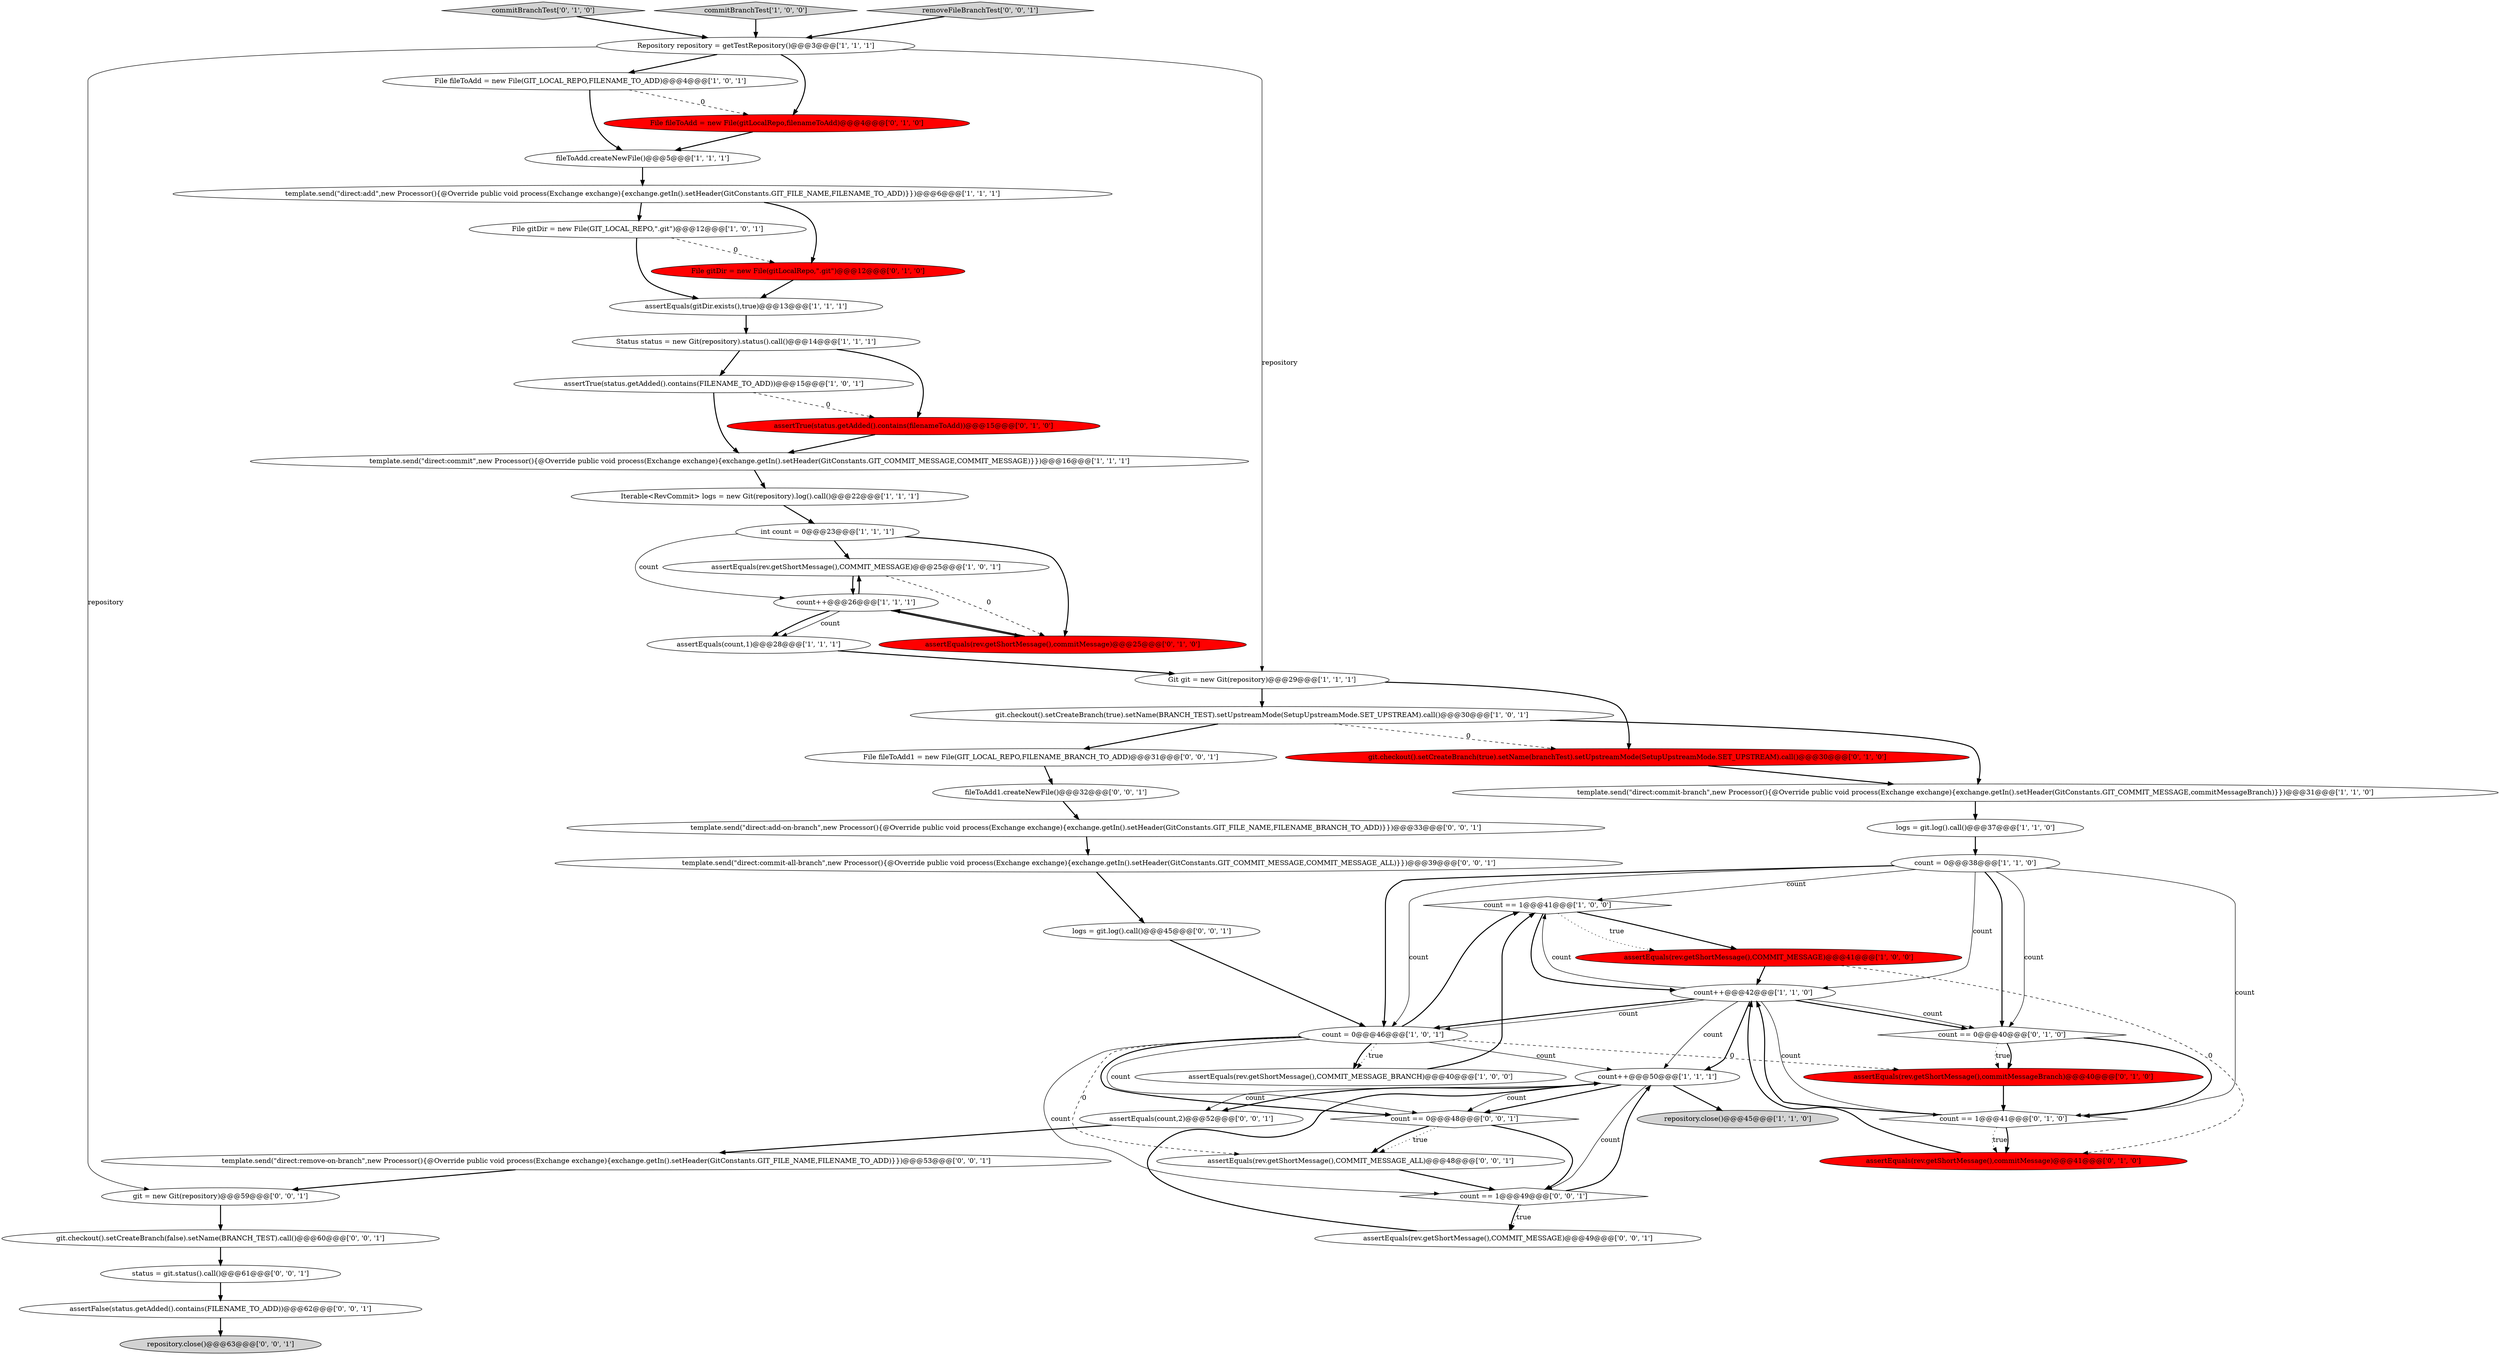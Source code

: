 digraph {
40 [style = filled, label = "repository.close()@@@63@@@['0', '0', '1']", fillcolor = lightgray, shape = ellipse image = "AAA0AAABBB3BBB"];
42 [style = filled, label = "template.send(\"direct:commit-all-branch\",new Processor(){@Override public void process(Exchange exchange){exchange.getIn().setHeader(GitConstants.GIT_COMMIT_MESSAGE,COMMIT_MESSAGE_ALL)}})@@@39@@@['0', '0', '1']", fillcolor = white, shape = ellipse image = "AAA0AAABBB3BBB"];
25 [style = filled, label = "Repository repository = getTestRepository()@@@3@@@['1', '1', '1']", fillcolor = white, shape = ellipse image = "AAA0AAABBB1BBB"];
19 [style = filled, label = "assertEquals(rev.getShortMessage(),COMMIT_MESSAGE)@@@25@@@['1', '0', '1']", fillcolor = white, shape = ellipse image = "AAA0AAABBB1BBB"];
21 [style = filled, label = "count++@@@26@@@['1', '1', '1']", fillcolor = white, shape = ellipse image = "AAA0AAABBB1BBB"];
15 [style = filled, label = "count = 0@@@38@@@['1', '1', '0']", fillcolor = white, shape = ellipse image = "AAA0AAABBB1BBB"];
44 [style = filled, label = "fileToAdd1.createNewFile()@@@32@@@['0', '0', '1']", fillcolor = white, shape = ellipse image = "AAA0AAABBB3BBB"];
5 [style = filled, label = "assertEquals(gitDir.exists(),true)@@@13@@@['1', '1', '1']", fillcolor = white, shape = ellipse image = "AAA0AAABBB1BBB"];
8 [style = filled, label = "template.send(\"direct:commit\",new Processor(){@Override public void process(Exchange exchange){exchange.getIn().setHeader(GitConstants.GIT_COMMIT_MESSAGE,COMMIT_MESSAGE)}})@@@16@@@['1', '1', '1']", fillcolor = white, shape = ellipse image = "AAA0AAABBB1BBB"];
11 [style = filled, label = "assertEquals(rev.getShortMessage(),COMMIT_MESSAGE_BRANCH)@@@40@@@['1', '0', '0']", fillcolor = white, shape = ellipse image = "AAA0AAABBB1BBB"];
35 [style = filled, label = "File fileToAdd = new File(gitLocalRepo,filenameToAdd)@@@4@@@['0', '1', '0']", fillcolor = red, shape = ellipse image = "AAA1AAABBB2BBB"];
45 [style = filled, label = "status = git.status().call()@@@61@@@['0', '0', '1']", fillcolor = white, shape = ellipse image = "AAA0AAABBB3BBB"];
32 [style = filled, label = "assertEquals(rev.getShortMessage(),commitMessageBranch)@@@40@@@['0', '1', '0']", fillcolor = red, shape = ellipse image = "AAA1AAABBB2BBB"];
6 [style = filled, label = "Git git = new Git(repository)@@@29@@@['1', '1', '1']", fillcolor = white, shape = ellipse image = "AAA0AAABBB1BBB"];
33 [style = filled, label = "assertEquals(rev.getShortMessage(),commitMessage)@@@41@@@['0', '1', '0']", fillcolor = red, shape = ellipse image = "AAA1AAABBB2BBB"];
3 [style = filled, label = "fileToAdd.createNewFile()@@@5@@@['1', '1', '1']", fillcolor = white, shape = ellipse image = "AAA0AAABBB1BBB"];
43 [style = filled, label = "assertFalse(status.getAdded().contains(FILENAME_TO_ADD))@@@62@@@['0', '0', '1']", fillcolor = white, shape = ellipse image = "AAA0AAABBB3BBB"];
1 [style = filled, label = "count == 1@@@41@@@['1', '0', '0']", fillcolor = white, shape = diamond image = "AAA0AAABBB1BBB"];
16 [style = filled, label = "int count = 0@@@23@@@['1', '1', '1']", fillcolor = white, shape = ellipse image = "AAA0AAABBB1BBB"];
17 [style = filled, label = "count++@@@42@@@['1', '1', '0']", fillcolor = white, shape = ellipse image = "AAA0AAABBB1BBB"];
24 [style = filled, label = "template.send(\"direct:commit-branch\",new Processor(){@Override public void process(Exchange exchange){exchange.getIn().setHeader(GitConstants.GIT_COMMIT_MESSAGE,commitMessageBranch)}})@@@31@@@['1', '1', '0']", fillcolor = white, shape = ellipse image = "AAA0AAABBB1BBB"];
31 [style = filled, label = "File gitDir = new File(gitLocalRepo,\".git\")@@@12@@@['0', '1', '0']", fillcolor = red, shape = ellipse image = "AAA1AAABBB2BBB"];
28 [style = filled, label = "commitBranchTest['0', '1', '0']", fillcolor = lightgray, shape = diamond image = "AAA0AAABBB2BBB"];
27 [style = filled, label = "count == 1@@@41@@@['0', '1', '0']", fillcolor = white, shape = diamond image = "AAA0AAABBB2BBB"];
36 [style = filled, label = "assertEquals(rev.getShortMessage(),commitMessage)@@@25@@@['0', '1', '0']", fillcolor = red, shape = ellipse image = "AAA1AAABBB2BBB"];
18 [style = filled, label = "commitBranchTest['1', '0', '0']", fillcolor = lightgray, shape = diamond image = "AAA0AAABBB1BBB"];
37 [style = filled, label = "count == 0@@@48@@@['0', '0', '1']", fillcolor = white, shape = diamond image = "AAA0AAABBB3BBB"];
46 [style = filled, label = "logs = git.log().call()@@@45@@@['0', '0', '1']", fillcolor = white, shape = ellipse image = "AAA0AAABBB3BBB"];
20 [style = filled, label = "count = 0@@@46@@@['1', '0', '1']", fillcolor = white, shape = ellipse image = "AAA0AAABBB1BBB"];
10 [style = filled, label = "File gitDir = new File(GIT_LOCAL_REPO,\".git\")@@@12@@@['1', '0', '1']", fillcolor = white, shape = ellipse image = "AAA0AAABBB1BBB"];
29 [style = filled, label = "assertTrue(status.getAdded().contains(filenameToAdd))@@@15@@@['0', '1', '0']", fillcolor = red, shape = ellipse image = "AAA1AAABBB2BBB"];
41 [style = filled, label = "template.send(\"direct:add-on-branch\",new Processor(){@Override public void process(Exchange exchange){exchange.getIn().setHeader(GitConstants.GIT_FILE_NAME,FILENAME_BRANCH_TO_ADD)}})@@@33@@@['0', '0', '1']", fillcolor = white, shape = ellipse image = "AAA0AAABBB3BBB"];
23 [style = filled, label = "repository.close()@@@45@@@['1', '1', '0']", fillcolor = lightgray, shape = ellipse image = "AAA0AAABBB1BBB"];
12 [style = filled, label = "git.checkout().setCreateBranch(true).setName(BRANCH_TEST).setUpstreamMode(SetupUpstreamMode.SET_UPSTREAM).call()@@@30@@@['1', '0', '1']", fillcolor = white, shape = ellipse image = "AAA0AAABBB1BBB"];
50 [style = filled, label = "assertEquals(count,2)@@@52@@@['0', '0', '1']", fillcolor = white, shape = ellipse image = "AAA0AAABBB3BBB"];
52 [style = filled, label = "count == 1@@@49@@@['0', '0', '1']", fillcolor = white, shape = diamond image = "AAA0AAABBB3BBB"];
30 [style = filled, label = "count == 0@@@40@@@['0', '1', '0']", fillcolor = white, shape = diamond image = "AAA0AAABBB2BBB"];
51 [style = filled, label = "removeFileBranchTest['0', '0', '1']", fillcolor = lightgray, shape = diamond image = "AAA0AAABBB3BBB"];
48 [style = filled, label = "assertEquals(rev.getShortMessage(),COMMIT_MESSAGE)@@@49@@@['0', '0', '1']", fillcolor = white, shape = ellipse image = "AAA0AAABBB3BBB"];
9 [style = filled, label = "Iterable<RevCommit> logs = new Git(repository).log().call()@@@22@@@['1', '1', '1']", fillcolor = white, shape = ellipse image = "AAA0AAABBB1BBB"];
13 [style = filled, label = "count++@@@50@@@['1', '1', '1']", fillcolor = white, shape = ellipse image = "AAA0AAABBB1BBB"];
53 [style = filled, label = "git.checkout().setCreateBranch(false).setName(BRANCH_TEST).call()@@@60@@@['0', '0', '1']", fillcolor = white, shape = ellipse image = "AAA0AAABBB3BBB"];
2 [style = filled, label = "assertEquals(rev.getShortMessage(),COMMIT_MESSAGE)@@@41@@@['1', '0', '0']", fillcolor = red, shape = ellipse image = "AAA1AAABBB1BBB"];
47 [style = filled, label = "git = new Git(repository)@@@59@@@['0', '0', '1']", fillcolor = white, shape = ellipse image = "AAA0AAABBB3BBB"];
49 [style = filled, label = "template.send(\"direct:remove-on-branch\",new Processor(){@Override public void process(Exchange exchange){exchange.getIn().setHeader(GitConstants.GIT_FILE_NAME,FILENAME_TO_ADD)}})@@@53@@@['0', '0', '1']", fillcolor = white, shape = ellipse image = "AAA0AAABBB3BBB"];
7 [style = filled, label = "Status status = new Git(repository).status().call()@@@14@@@['1', '1', '1']", fillcolor = white, shape = ellipse image = "AAA0AAABBB1BBB"];
38 [style = filled, label = "assertEquals(rev.getShortMessage(),COMMIT_MESSAGE_ALL)@@@48@@@['0', '0', '1']", fillcolor = white, shape = ellipse image = "AAA0AAABBB3BBB"];
0 [style = filled, label = "template.send(\"direct:add\",new Processor(){@Override public void process(Exchange exchange){exchange.getIn().setHeader(GitConstants.GIT_FILE_NAME,FILENAME_TO_ADD)}})@@@6@@@['1', '1', '1']", fillcolor = white, shape = ellipse image = "AAA0AAABBB1BBB"];
14 [style = filled, label = "assertEquals(count,1)@@@28@@@['1', '1', '1']", fillcolor = white, shape = ellipse image = "AAA0AAABBB1BBB"];
34 [style = filled, label = "git.checkout().setCreateBranch(true).setName(branchTest).setUpstreamMode(SetupUpstreamMode.SET_UPSTREAM).call()@@@30@@@['0', '1', '0']", fillcolor = red, shape = ellipse image = "AAA1AAABBB2BBB"];
22 [style = filled, label = "assertTrue(status.getAdded().contains(FILENAME_TO_ADD))@@@15@@@['1', '0', '1']", fillcolor = white, shape = ellipse image = "AAA0AAABBB1BBB"];
26 [style = filled, label = "logs = git.log().call()@@@37@@@['1', '1', '0']", fillcolor = white, shape = ellipse image = "AAA0AAABBB1BBB"];
4 [style = filled, label = "File fileToAdd = new File(GIT_LOCAL_REPO,FILENAME_TO_ADD)@@@4@@@['1', '0', '1']", fillcolor = white, shape = ellipse image = "AAA0AAABBB1BBB"];
39 [style = filled, label = "File fileToAdd1 = new File(GIT_LOCAL_REPO,FILENAME_BRANCH_TO_ADD)@@@31@@@['0', '0', '1']", fillcolor = white, shape = ellipse image = "AAA0AAABBB3BBB"];
20->11 [style = dotted, label="true"];
38->52 [style = bold, label=""];
25->47 [style = solid, label="repository"];
27->33 [style = dotted, label="true"];
22->29 [style = dashed, label="0"];
52->13 [style = bold, label=""];
25->35 [style = bold, label=""];
9->16 [style = bold, label=""];
22->8 [style = bold, label=""];
43->40 [style = bold, label=""];
13->37 [style = solid, label="count"];
37->38 [style = dotted, label="true"];
34->24 [style = bold, label=""];
21->36 [style = bold, label=""];
45->43 [style = bold, label=""];
20->38 [style = dashed, label="0"];
15->20 [style = bold, label=""];
37->38 [style = bold, label=""];
20->37 [style = solid, label="count"];
26->15 [style = bold, label=""];
27->17 [style = bold, label=""];
20->37 [style = bold, label=""];
28->25 [style = bold, label=""];
52->48 [style = dotted, label="true"];
20->32 [style = dashed, label="0"];
27->33 [style = bold, label=""];
17->20 [style = bold, label=""];
7->29 [style = bold, label=""];
47->53 [style = bold, label=""];
4->3 [style = bold, label=""];
20->52 [style = solid, label="count"];
20->13 [style = solid, label="count"];
42->46 [style = bold, label=""];
21->19 [style = bold, label=""];
15->27 [style = solid, label="count"];
31->5 [style = bold, label=""];
30->27 [style = bold, label=""];
10->31 [style = dashed, label="0"];
16->19 [style = bold, label=""];
50->49 [style = bold, label=""];
3->0 [style = bold, label=""];
1->17 [style = bold, label=""];
15->17 [style = solid, label="count"];
13->37 [style = bold, label=""];
15->30 [style = solid, label="count"];
52->48 [style = bold, label=""];
44->41 [style = bold, label=""];
18->25 [style = bold, label=""];
30->32 [style = dotted, label="true"];
5->7 [style = bold, label=""];
51->25 [style = bold, label=""];
46->20 [style = bold, label=""];
17->1 [style = solid, label="count"];
2->33 [style = dashed, label="0"];
48->13 [style = bold, label=""];
17->27 [style = solid, label="count"];
12->34 [style = dashed, label="0"];
14->6 [style = bold, label=""];
4->35 [style = dashed, label="0"];
0->31 [style = bold, label=""];
2->17 [style = bold, label=""];
16->36 [style = bold, label=""];
35->3 [style = bold, label=""];
6->34 [style = bold, label=""];
17->13 [style = solid, label="count"];
15->1 [style = solid, label="count"];
30->32 [style = bold, label=""];
32->27 [style = bold, label=""];
12->24 [style = bold, label=""];
20->1 [style = bold, label=""];
13->50 [style = bold, label=""];
7->22 [style = bold, label=""];
24->26 [style = bold, label=""];
10->5 [style = bold, label=""];
37->52 [style = bold, label=""];
1->2 [style = bold, label=""];
17->13 [style = bold, label=""];
12->39 [style = bold, label=""];
33->17 [style = bold, label=""];
20->11 [style = bold, label=""];
21->14 [style = bold, label=""];
19->21 [style = bold, label=""];
6->12 [style = bold, label=""];
29->8 [style = bold, label=""];
15->20 [style = solid, label="count"];
16->21 [style = solid, label="count"];
39->44 [style = bold, label=""];
11->1 [style = bold, label=""];
25->4 [style = bold, label=""];
17->20 [style = solid, label="count"];
17->30 [style = bold, label=""];
15->30 [style = bold, label=""];
21->14 [style = solid, label="count"];
49->47 [style = bold, label=""];
36->21 [style = bold, label=""];
0->10 [style = bold, label=""];
19->36 [style = dashed, label="0"];
13->52 [style = solid, label="count"];
25->6 [style = solid, label="repository"];
8->9 [style = bold, label=""];
13->23 [style = bold, label=""];
13->50 [style = solid, label="count"];
1->2 [style = dotted, label="true"];
17->30 [style = solid, label="count"];
53->45 [style = bold, label=""];
41->42 [style = bold, label=""];
}
